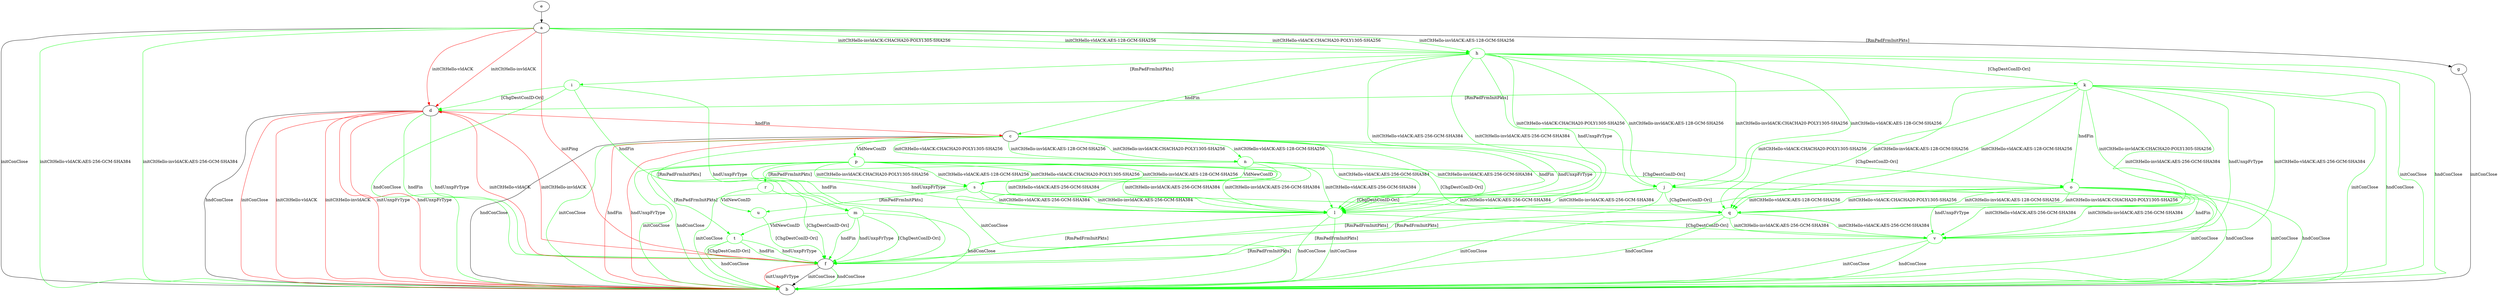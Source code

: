 digraph "" {
	a -> b	[key=0,
		label="initConClose "];
	a -> b	[key=1,
		color=green,
		label="initCltHello-vldACK:AES-256-GCM-SHA384 "];
	a -> b	[key=2,
		color=green,
		label="initCltHello-invldACK:AES-256-GCM-SHA384 "];
	a -> d	[key=0,
		color=red,
		label="initCltHello-vldACK "];
	a -> d	[key=1,
		color=red,
		label="initCltHello-invldACK "];
	a -> f	[key=0,
		color=red,
		label="initPing "];
	a -> g	[key=0,
		label="[RmPadFrmInitPkts] "];
	h	[color=green];
	a -> h	[key=0,
		color=green,
		label="initCltHello-vldACK:AES-128-GCM-SHA256 "];
	a -> h	[key=1,
		color=green,
		label="initCltHello-vldACK:CHACHA20-POLY1305-SHA256 "];
	a -> h	[key=2,
		color=green,
		label="initCltHello-invldACK:AES-128-GCM-SHA256 "];
	a -> h	[key=3,
		color=green,
		label="initCltHello-invldACK:CHACHA20-POLY1305-SHA256 "];
	c -> b	[key=0,
		label="hndConClose "];
	c -> b	[key=1,
		color=green,
		label="initConClose "];
	c -> b	[key=2,
		color=red,
		label="hndFin "];
	c -> b	[key=3,
		color=red,
		label="hndUnxpFrType "];
	l	[color=green];
	c -> l	[key=0,
		color=green,
		label="initCltHello-vldACK:AES-256-GCM-SHA384 "];
	c -> l	[key=1,
		color=green,
		label="initCltHello-invldACK:AES-256-GCM-SHA384 "];
	c -> l	[key=2,
		color=green,
		label="hndFin "];
	c -> l	[key=3,
		color=green,
		label="hndUnxpFrType "];
	m	[color=green];
	c -> m	[key=0,
		color=green,
		label="[RmPadFrmInitPkts] "];
	n	[color=green];
	c -> n	[key=0,
		color=green,
		label="initCltHello-vldACK:AES-128-GCM-SHA256 "];
	c -> n	[key=1,
		color=green,
		label="initCltHello-vldACK:CHACHA20-POLY1305-SHA256 "];
	c -> n	[key=2,
		color=green,
		label="initCltHello-invldACK:AES-128-GCM-SHA256 "];
	c -> n	[key=3,
		color=green,
		label="initCltHello-invldACK:CHACHA20-POLY1305-SHA256 "];
	o	[color=green];
	c -> o	[key=0,
		color=green,
		label="[ChgDestConID-Ori] "];
	p	[color=green];
	c -> p	[key=0,
		color=green,
		label="VldNewConID "];
	d -> b	[key=0,
		label="hndConClose "];
	d -> b	[key=1,
		color=red,
		label="initConClose "];
	d -> b	[key=2,
		color=red,
		label="initCltHello-vldACK "];
	d -> b	[key=3,
		color=red,
		label="initCltHello-invldACK "];
	d -> b	[key=4,
		color=red,
		label="initUnxpFrType "];
	d -> b	[key=5,
		color=red,
		label="hndUnxpFrType "];
	d -> c	[key=0,
		color=red,
		label="hndFin "];
	d -> f	[key=0,
		color=green,
		label="hndFin "];
	d -> f	[key=1,
		color=green,
		label="hndUnxpFrType "];
	e -> a	[key=0];
	f -> b	[key=0,
		label="initConClose "];
	f -> b	[key=1,
		color=green,
		label="hndConClose "];
	f -> b	[key=2,
		color=red,
		label="initUnxpFrType "];
	f -> d	[key=0,
		color=red,
		label="initCltHello-vldACK "];
	f -> d	[key=1,
		color=red,
		label="initCltHello-invldACK "];
	g -> b	[key=0,
		label="initConClose "];
	h -> b	[key=0,
		color=green,
		label="initConClose "];
	h -> b	[key=1,
		color=green,
		label="hndConClose "];
	h -> c	[key=0,
		color=green,
		label="hndFin "];
	i	[color=green];
	h -> i	[key=0,
		color=green,
		label="[RmPadFrmInitPkts] "];
	j	[color=green];
	h -> j	[key=0,
		color=green,
		label="initCltHello-vldACK:AES-128-GCM-SHA256 "];
	h -> j	[key=1,
		color=green,
		label="initCltHello-vldACK:CHACHA20-POLY1305-SHA256 "];
	h -> j	[key=2,
		color=green,
		label="initCltHello-invldACK:AES-128-GCM-SHA256 "];
	h -> j	[key=3,
		color=green,
		label="initCltHello-invldACK:CHACHA20-POLY1305-SHA256 "];
	k	[color=green];
	h -> k	[key=0,
		color=green,
		label="[ChgDestConID-Ori] "];
	h -> l	[key=0,
		color=green,
		label="initCltHello-vldACK:AES-256-GCM-SHA384 "];
	h -> l	[key=1,
		color=green,
		label="initCltHello-invldACK:AES-256-GCM-SHA384 "];
	h -> l	[key=2,
		color=green,
		label="hndUnxpFrType "];
	i -> b	[key=0,
		color=green,
		label="hndConClose "];
	i -> d	[key=0,
		color=green,
		label="[ChgDestConID-Ori] "];
	i -> f	[key=0,
		color=green,
		label="hndUnxpFrType "];
	i -> m	[key=0,
		color=green,
		label="hndFin "];
	j -> b	[key=0,
		color=green,
		label="initConClose "];
	j -> b	[key=1,
		color=green,
		label="hndConClose "];
	j -> f	[key=0,
		color=green,
		label="[RmPadFrmInitPkts] "];
	j -> l	[key=0,
		color=green,
		label="initCltHello-vldACK:AES-256-GCM-SHA384 "];
	j -> l	[key=1,
		color=green,
		label="initCltHello-invldACK:AES-256-GCM-SHA384 "];
	q	[color=green];
	j -> q	[key=0,
		color=green,
		label="[ChgDestConID-Ori] "];
	k -> b	[key=0,
		color=green,
		label="initConClose "];
	k -> b	[key=1,
		color=green,
		label="hndConClose "];
	k -> d	[key=0,
		color=green,
		label="[RmPadFrmInitPkts] "];
	k -> o	[key=0,
		color=green,
		label="hndFin "];
	k -> q	[key=0,
		color=green,
		label="initCltHello-vldACK:AES-128-GCM-SHA256 "];
	k -> q	[key=1,
		color=green,
		label="initCltHello-vldACK:CHACHA20-POLY1305-SHA256 "];
	k -> q	[key=2,
		color=green,
		label="initCltHello-invldACK:AES-128-GCM-SHA256 "];
	k -> q	[key=3,
		color=green,
		label="initCltHello-invldACK:CHACHA20-POLY1305-SHA256 "];
	v	[color=green];
	k -> v	[key=0,
		color=green,
		label="initCltHello-vldACK:AES-256-GCM-SHA384 "];
	k -> v	[key=1,
		color=green,
		label="initCltHello-invldACK:AES-256-GCM-SHA384 "];
	k -> v	[key=2,
		color=green,
		label="hndUnxpFrType "];
	l -> b	[key=0,
		color=green,
		label="initConClose "];
	l -> b	[key=1,
		color=green,
		label="hndConClose "];
	l -> f	[key=0,
		color=green,
		label="[RmPadFrmInitPkts] "];
	l -> v	[key=0,
		color=green,
		label="[ChgDestConID-Ori] "];
	m -> b	[key=0,
		color=green,
		label="hndConClose "];
	m -> f	[key=0,
		color=green,
		label="hndFin "];
	m -> f	[key=1,
		color=green,
		label="hndUnxpFrType "];
	m -> f	[key=2,
		color=green,
		label="[ChgDestConID-Ori] "];
	t	[color=green];
	m -> t	[key=0,
		color=green,
		label="VldNewConID "];
	n -> b	[key=0,
		color=green,
		label="initConClose "];
	n -> l	[key=0,
		color=green,
		label="initCltHello-vldACK:AES-256-GCM-SHA384 "];
	n -> l	[key=1,
		color=green,
		label="initCltHello-invldACK:AES-256-GCM-SHA384 "];
	n -> q	[key=0,
		color=green,
		label="[ChgDestConID-Ori] "];
	r	[color=green];
	n -> r	[key=0,
		color=green,
		label="[RmPadFrmInitPkts] "];
	s	[color=green];
	n -> s	[key=0,
		color=green,
		label="VldNewConID "];
	o -> b	[key=0,
		color=green,
		label="initConClose "];
	o -> b	[key=1,
		color=green,
		label="hndConClose "];
	o -> f	[key=0,
		color=green,
		label="[RmPadFrmInitPkts] "];
	o -> q	[key=0,
		color=green,
		label="initCltHello-vldACK:AES-128-GCM-SHA256 "];
	o -> q	[key=1,
		color=green,
		label="initCltHello-vldACK:CHACHA20-POLY1305-SHA256 "];
	o -> q	[key=2,
		color=green,
		label="initCltHello-invldACK:AES-128-GCM-SHA256 "];
	o -> q	[key=3,
		color=green,
		label="initCltHello-invldACK:CHACHA20-POLY1305-SHA256 "];
	o -> v	[key=0,
		color=green,
		label="initCltHello-vldACK:AES-256-GCM-SHA384 "];
	o -> v	[key=1,
		color=green,
		label="initCltHello-invldACK:AES-256-GCM-SHA384 "];
	o -> v	[key=2,
		color=green,
		label="hndFin "];
	o -> v	[key=3,
		color=green,
		label="hndUnxpFrType "];
	p -> b	[key=0,
		color=green,
		label="initConClose "];
	p -> b	[key=1,
		color=green,
		label="hndConClose "];
	p -> l	[key=0,
		color=green,
		label="initCltHello-vldACK:AES-256-GCM-SHA384 "];
	p -> l	[key=1,
		color=green,
		label="initCltHello-invldACK:AES-256-GCM-SHA384 "];
	p -> l	[key=2,
		color=green,
		label="hndFin "];
	p -> l	[key=3,
		color=green,
		label="hndUnxpFrType "];
	p -> o	[key=0,
		color=green,
		label="[ChgDestConID-Ori] "];
	p -> s	[key=0,
		color=green,
		label="initCltHello-vldACK:AES-128-GCM-SHA256 "];
	p -> s	[key=1,
		color=green,
		label="initCltHello-vldACK:CHACHA20-POLY1305-SHA256 "];
	p -> s	[key=2,
		color=green,
		label="initCltHello-invldACK:AES-128-GCM-SHA256 "];
	p -> s	[key=3,
		color=green,
		label="initCltHello-invldACK:CHACHA20-POLY1305-SHA256 "];
	p -> t	[key=0,
		color=green,
		label="[RmPadFrmInitPkts] "];
	q -> b	[key=0,
		color=green,
		label="initConClose "];
	q -> b	[key=1,
		color=green,
		label="hndConClose "];
	q -> f	[key=0,
		color=green,
		label="[RmPadFrmInitPkts] "];
	q -> v	[key=0,
		color=green,
		label="initCltHello-vldACK:AES-256-GCM-SHA384 "];
	q -> v	[key=1,
		color=green,
		label="initCltHello-invldACK:AES-256-GCM-SHA384 "];
	r -> f	[key=0,
		color=green,
		label="[ChgDestConID-Ori] "];
	u	[color=green];
	r -> u	[key=0,
		color=green,
		label="VldNewConID "];
	s -> b	[key=0,
		color=green,
		label="initConClose "];
	s -> l	[key=0,
		color=green,
		label="initCltHello-vldACK:AES-256-GCM-SHA384 "];
	s -> l	[key=1,
		color=green,
		label="initCltHello-invldACK:AES-256-GCM-SHA384 "];
	s -> q	[key=0,
		color=green,
		label="[ChgDestConID-Ori] "];
	s -> u	[key=0,
		color=green,
		label="[RmPadFrmInitPkts] "];
	t -> b	[key=0,
		color=green,
		label="hndConClose "];
	t -> f	[key=0,
		color=green,
		label="hndFin "];
	t -> f	[key=1,
		color=green,
		label="hndUnxpFrType "];
	t -> f	[key=2,
		color=green,
		label="[ChgDestConID-Ori] "];
	u -> f	[key=0,
		color=green,
		label="[ChgDestConID-Ori] "];
	v -> b	[key=0,
		color=green,
		label="initConClose "];
	v -> b	[key=1,
		color=green,
		label="hndConClose "];
	v -> f	[key=0,
		color=green,
		label="[RmPadFrmInitPkts] "];
}
